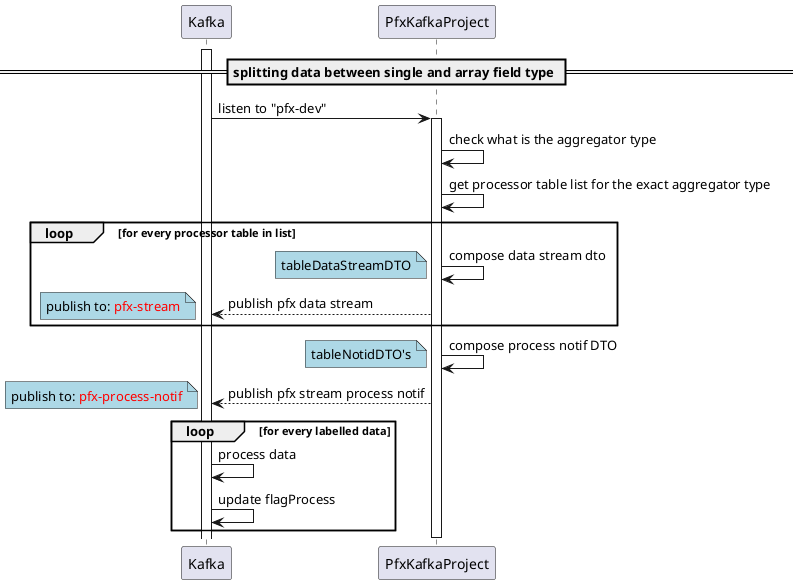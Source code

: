 @startuml splitting single and array field type

participant Kafka as k
participant PfxKafkaProject as pk

== splitting data between single and array field type ==

activate k
k -> pk++ : listen to "pfx-dev"
pk -> pk : check what is the aggregator type
pk -> pk : get processor table list for the exact aggregator type 

loop for every processor table in list
pk -> pk : compose data stream dto
note left #LightBlue
tableDataStreamDTO
end note

k <-- pk : publish pfx data stream
note left #LightBlue
publish to: <color:red>pfx-stream
end note
end

pk -> pk : compose process notif DTO
note left #LightBlue
tableNotidDTO's
end note
k <-- pk : publish pfx stream process notif
note left #LightBlue
publish to: <color:red>pfx-process-notif
end note

loop for every labelled data
 k -> k : process data
 k-> k : update flagProcess
 end

deactivate pk
@enduml